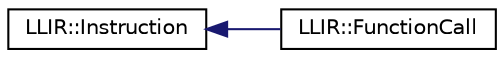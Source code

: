 digraph "Graphical Class Hierarchy"
{
 // LATEX_PDF_SIZE
  edge [fontname="Helvetica",fontsize="10",labelfontname="Helvetica",labelfontsize="10"];
  node [fontname="Helvetica",fontsize="10",shape=record];
  rankdir="LR";
  Node0 [label="LLIR::Instruction",height=0.2,width=0.4,color="black", fillcolor="white", style="filled",URL="$classLLIR_1_1Instruction.html",tooltip="Represents an instruction in LLIR."];
  Node0 -> Node1 [dir="back",color="midnightblue",fontsize="10",style="solid",fontname="Helvetica"];
  Node1 [label="LLIR::FunctionCall",height=0.2,width=0.4,color="black", fillcolor="white", style="filled",URL="$classLLIR_1_1FunctionCall.html",tooltip=" "];
}
